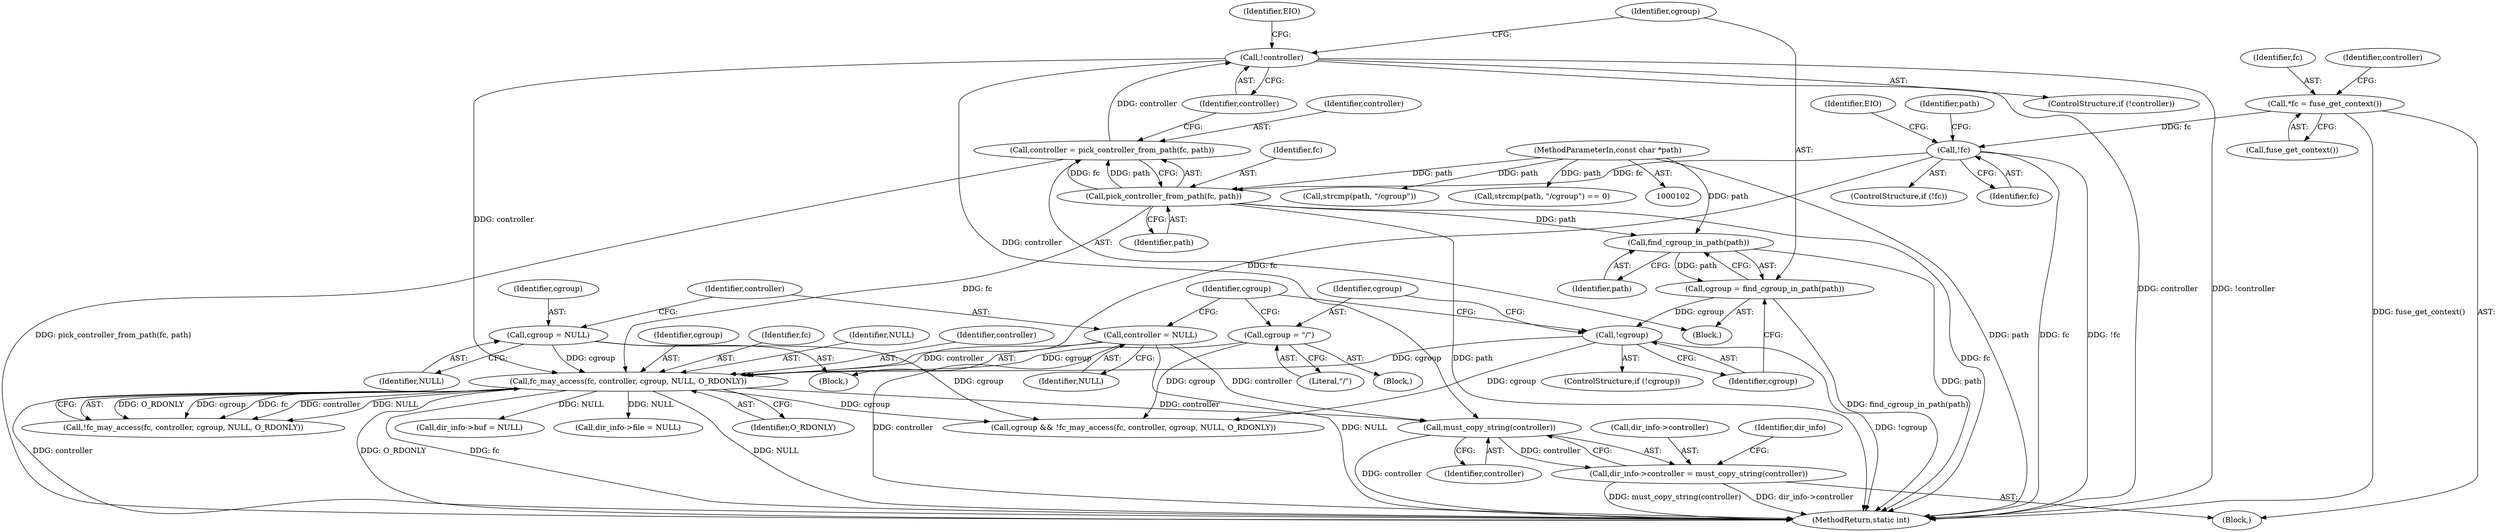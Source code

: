 digraph "1_lxcfs_a8b6c3e0537e90fba3c55910fd1b7229d54a60a7_3@API" {
"1000189" [label="(Call,must_copy_string(controller))"];
"1000143" [label="(Call,!controller)"];
"1000137" [label="(Call,controller = pick_controller_from_path(fc, path))"];
"1000139" [label="(Call,pick_controller_from_path(fc, path))"];
"1000117" [label="(Call,!fc)"];
"1000107" [label="(Call,*fc = fuse_get_context())"];
"1000103" [label="(MethodParameterIn,const char *path)"];
"1000132" [label="(Call,controller = NULL)"];
"1000163" [label="(Call,fc_may_access(fc, controller, cgroup, NULL, O_RDONLY))"];
"1000129" [label="(Call,cgroup = NULL)"];
"1000156" [label="(Call,cgroup = \"/\")"];
"1000153" [label="(Call,!cgroup)"];
"1000148" [label="(Call,cgroup = find_cgroup_in_path(path))"];
"1000150" [label="(Call,find_cgroup_in_path(path))"];
"1000185" [label="(Call,dir_info->controller = must_copy_string(controller))"];
"1000116" [label="(ControlStructure,if (!fc))"];
"1000143" [label="(Call,!controller)"];
"1000190" [label="(Identifier,controller)"];
"1000133" [label="(Identifier,controller)"];
"1000124" [label="(Call,strcmp(path, \"/cgroup\"))"];
"1000161" [label="(Identifier,cgroup)"];
"1000226" [label="(MethodReturn,static int)"];
"1000156" [label="(Call,cgroup = \"/\")"];
"1000114" [label="(Identifier,controller)"];
"1000137" [label="(Call,controller = pick_controller_from_path(fc, path))"];
"1000128" [label="(Block,)"];
"1000168" [label="(Identifier,O_RDONLY)"];
"1000150" [label="(Call,find_cgroup_in_path(path))"];
"1000141" [label="(Identifier,path)"];
"1000134" [label="(Identifier,NULL)"];
"1000118" [label="(Identifier,fc)"];
"1000123" [label="(Call,strcmp(path, \"/cgroup\") == 0)"];
"1000186" [label="(Call,dir_info->controller)"];
"1000125" [label="(Identifier,path)"];
"1000166" [label="(Identifier,cgroup)"];
"1000155" [label="(Block,)"];
"1000152" [label="(ControlStructure,if (!cgroup))"];
"1000164" [label="(Identifier,fc)"];
"1000142" [label="(ControlStructure,if (!controller))"];
"1000140" [label="(Identifier,fc)"];
"1000105" [label="(Block,)"];
"1000162" [label="(Call,!fc_may_access(fc, controller, cgroup, NULL, O_RDONLY))"];
"1000129" [label="(Call,cgroup = NULL)"];
"1000138" [label="(Identifier,controller)"];
"1000157" [label="(Identifier,cgroup)"];
"1000108" [label="(Identifier,fc)"];
"1000144" [label="(Identifier,controller)"];
"1000130" [label="(Identifier,cgroup)"];
"1000117" [label="(Call,!fc)"];
"1000189" [label="(Call,must_copy_string(controller))"];
"1000107" [label="(Call,*fc = fuse_get_context())"];
"1000103" [label="(MethodParameterIn,const char *path)"];
"1000121" [label="(Identifier,EIO)"];
"1000139" [label="(Call,pick_controller_from_path(fc, path))"];
"1000158" [label="(Literal,\"/\")"];
"1000148" [label="(Call,cgroup = find_cgroup_in_path(path))"];
"1000163" [label="(Call,fc_may_access(fc, controller, cgroup, NULL, O_RDONLY))"];
"1000149" [label="(Identifier,cgroup)"];
"1000153" [label="(Call,!cgroup)"];
"1000109" [label="(Call,fuse_get_context())"];
"1000132" [label="(Call,controller = NULL)"];
"1000154" [label="(Identifier,cgroup)"];
"1000147" [label="(Identifier,EIO)"];
"1000160" [label="(Call,cgroup && !fc_may_access(fc, controller, cgroup, NULL, O_RDONLY))"];
"1000202" [label="(Call,dir_info->buf = NULL)"];
"1000131" [label="(Identifier,NULL)"];
"1000167" [label="(Identifier,NULL)"];
"1000193" [label="(Identifier,dir_info)"];
"1000185" [label="(Call,dir_info->controller = must_copy_string(controller))"];
"1000151" [label="(Identifier,path)"];
"1000207" [label="(Call,dir_info->file = NULL)"];
"1000165" [label="(Identifier,controller)"];
"1000136" [label="(Block,)"];
"1000189" -> "1000185"  [label="AST: "];
"1000189" -> "1000190"  [label="CFG: "];
"1000190" -> "1000189"  [label="AST: "];
"1000185" -> "1000189"  [label="CFG: "];
"1000189" -> "1000226"  [label="DDG: controller"];
"1000189" -> "1000185"  [label="DDG: controller"];
"1000143" -> "1000189"  [label="DDG: controller"];
"1000132" -> "1000189"  [label="DDG: controller"];
"1000163" -> "1000189"  [label="DDG: controller"];
"1000143" -> "1000142"  [label="AST: "];
"1000143" -> "1000144"  [label="CFG: "];
"1000144" -> "1000143"  [label="AST: "];
"1000147" -> "1000143"  [label="CFG: "];
"1000149" -> "1000143"  [label="CFG: "];
"1000143" -> "1000226"  [label="DDG: controller"];
"1000143" -> "1000226"  [label="DDG: !controller"];
"1000137" -> "1000143"  [label="DDG: controller"];
"1000143" -> "1000163"  [label="DDG: controller"];
"1000137" -> "1000136"  [label="AST: "];
"1000137" -> "1000139"  [label="CFG: "];
"1000138" -> "1000137"  [label="AST: "];
"1000139" -> "1000137"  [label="AST: "];
"1000144" -> "1000137"  [label="CFG: "];
"1000137" -> "1000226"  [label="DDG: pick_controller_from_path(fc, path)"];
"1000139" -> "1000137"  [label="DDG: fc"];
"1000139" -> "1000137"  [label="DDG: path"];
"1000139" -> "1000141"  [label="CFG: "];
"1000140" -> "1000139"  [label="AST: "];
"1000141" -> "1000139"  [label="AST: "];
"1000139" -> "1000226"  [label="DDG: path"];
"1000139" -> "1000226"  [label="DDG: fc"];
"1000117" -> "1000139"  [label="DDG: fc"];
"1000103" -> "1000139"  [label="DDG: path"];
"1000139" -> "1000150"  [label="DDG: path"];
"1000139" -> "1000163"  [label="DDG: fc"];
"1000117" -> "1000116"  [label="AST: "];
"1000117" -> "1000118"  [label="CFG: "];
"1000118" -> "1000117"  [label="AST: "];
"1000121" -> "1000117"  [label="CFG: "];
"1000125" -> "1000117"  [label="CFG: "];
"1000117" -> "1000226"  [label="DDG: !fc"];
"1000117" -> "1000226"  [label="DDG: fc"];
"1000107" -> "1000117"  [label="DDG: fc"];
"1000117" -> "1000163"  [label="DDG: fc"];
"1000107" -> "1000105"  [label="AST: "];
"1000107" -> "1000109"  [label="CFG: "];
"1000108" -> "1000107"  [label="AST: "];
"1000109" -> "1000107"  [label="AST: "];
"1000114" -> "1000107"  [label="CFG: "];
"1000107" -> "1000226"  [label="DDG: fuse_get_context()"];
"1000103" -> "1000102"  [label="AST: "];
"1000103" -> "1000226"  [label="DDG: path"];
"1000103" -> "1000123"  [label="DDG: path"];
"1000103" -> "1000124"  [label="DDG: path"];
"1000103" -> "1000150"  [label="DDG: path"];
"1000132" -> "1000128"  [label="AST: "];
"1000132" -> "1000134"  [label="CFG: "];
"1000133" -> "1000132"  [label="AST: "];
"1000134" -> "1000132"  [label="AST: "];
"1000161" -> "1000132"  [label="CFG: "];
"1000132" -> "1000226"  [label="DDG: controller"];
"1000132" -> "1000226"  [label="DDG: NULL"];
"1000132" -> "1000163"  [label="DDG: controller"];
"1000163" -> "1000162"  [label="AST: "];
"1000163" -> "1000168"  [label="CFG: "];
"1000164" -> "1000163"  [label="AST: "];
"1000165" -> "1000163"  [label="AST: "];
"1000166" -> "1000163"  [label="AST: "];
"1000167" -> "1000163"  [label="AST: "];
"1000168" -> "1000163"  [label="AST: "];
"1000162" -> "1000163"  [label="CFG: "];
"1000163" -> "1000226"  [label="DDG: O_RDONLY"];
"1000163" -> "1000226"  [label="DDG: fc"];
"1000163" -> "1000226"  [label="DDG: NULL"];
"1000163" -> "1000226"  [label="DDG: controller"];
"1000163" -> "1000160"  [label="DDG: cgroup"];
"1000163" -> "1000162"  [label="DDG: O_RDONLY"];
"1000163" -> "1000162"  [label="DDG: cgroup"];
"1000163" -> "1000162"  [label="DDG: fc"];
"1000163" -> "1000162"  [label="DDG: controller"];
"1000163" -> "1000162"  [label="DDG: NULL"];
"1000129" -> "1000163"  [label="DDG: cgroup"];
"1000156" -> "1000163"  [label="DDG: cgroup"];
"1000153" -> "1000163"  [label="DDG: cgroup"];
"1000163" -> "1000202"  [label="DDG: NULL"];
"1000163" -> "1000207"  [label="DDG: NULL"];
"1000129" -> "1000128"  [label="AST: "];
"1000129" -> "1000131"  [label="CFG: "];
"1000130" -> "1000129"  [label="AST: "];
"1000131" -> "1000129"  [label="AST: "];
"1000133" -> "1000129"  [label="CFG: "];
"1000129" -> "1000160"  [label="DDG: cgroup"];
"1000156" -> "1000155"  [label="AST: "];
"1000156" -> "1000158"  [label="CFG: "];
"1000157" -> "1000156"  [label="AST: "];
"1000158" -> "1000156"  [label="AST: "];
"1000161" -> "1000156"  [label="CFG: "];
"1000156" -> "1000160"  [label="DDG: cgroup"];
"1000153" -> "1000152"  [label="AST: "];
"1000153" -> "1000154"  [label="CFG: "];
"1000154" -> "1000153"  [label="AST: "];
"1000157" -> "1000153"  [label="CFG: "];
"1000161" -> "1000153"  [label="CFG: "];
"1000153" -> "1000226"  [label="DDG: !cgroup"];
"1000148" -> "1000153"  [label="DDG: cgroup"];
"1000153" -> "1000160"  [label="DDG: cgroup"];
"1000148" -> "1000136"  [label="AST: "];
"1000148" -> "1000150"  [label="CFG: "];
"1000149" -> "1000148"  [label="AST: "];
"1000150" -> "1000148"  [label="AST: "];
"1000154" -> "1000148"  [label="CFG: "];
"1000148" -> "1000226"  [label="DDG: find_cgroup_in_path(path)"];
"1000150" -> "1000148"  [label="DDG: path"];
"1000150" -> "1000151"  [label="CFG: "];
"1000151" -> "1000150"  [label="AST: "];
"1000150" -> "1000226"  [label="DDG: path"];
"1000185" -> "1000105"  [label="AST: "];
"1000186" -> "1000185"  [label="AST: "];
"1000193" -> "1000185"  [label="CFG: "];
"1000185" -> "1000226"  [label="DDG: dir_info->controller"];
"1000185" -> "1000226"  [label="DDG: must_copy_string(controller)"];
}
